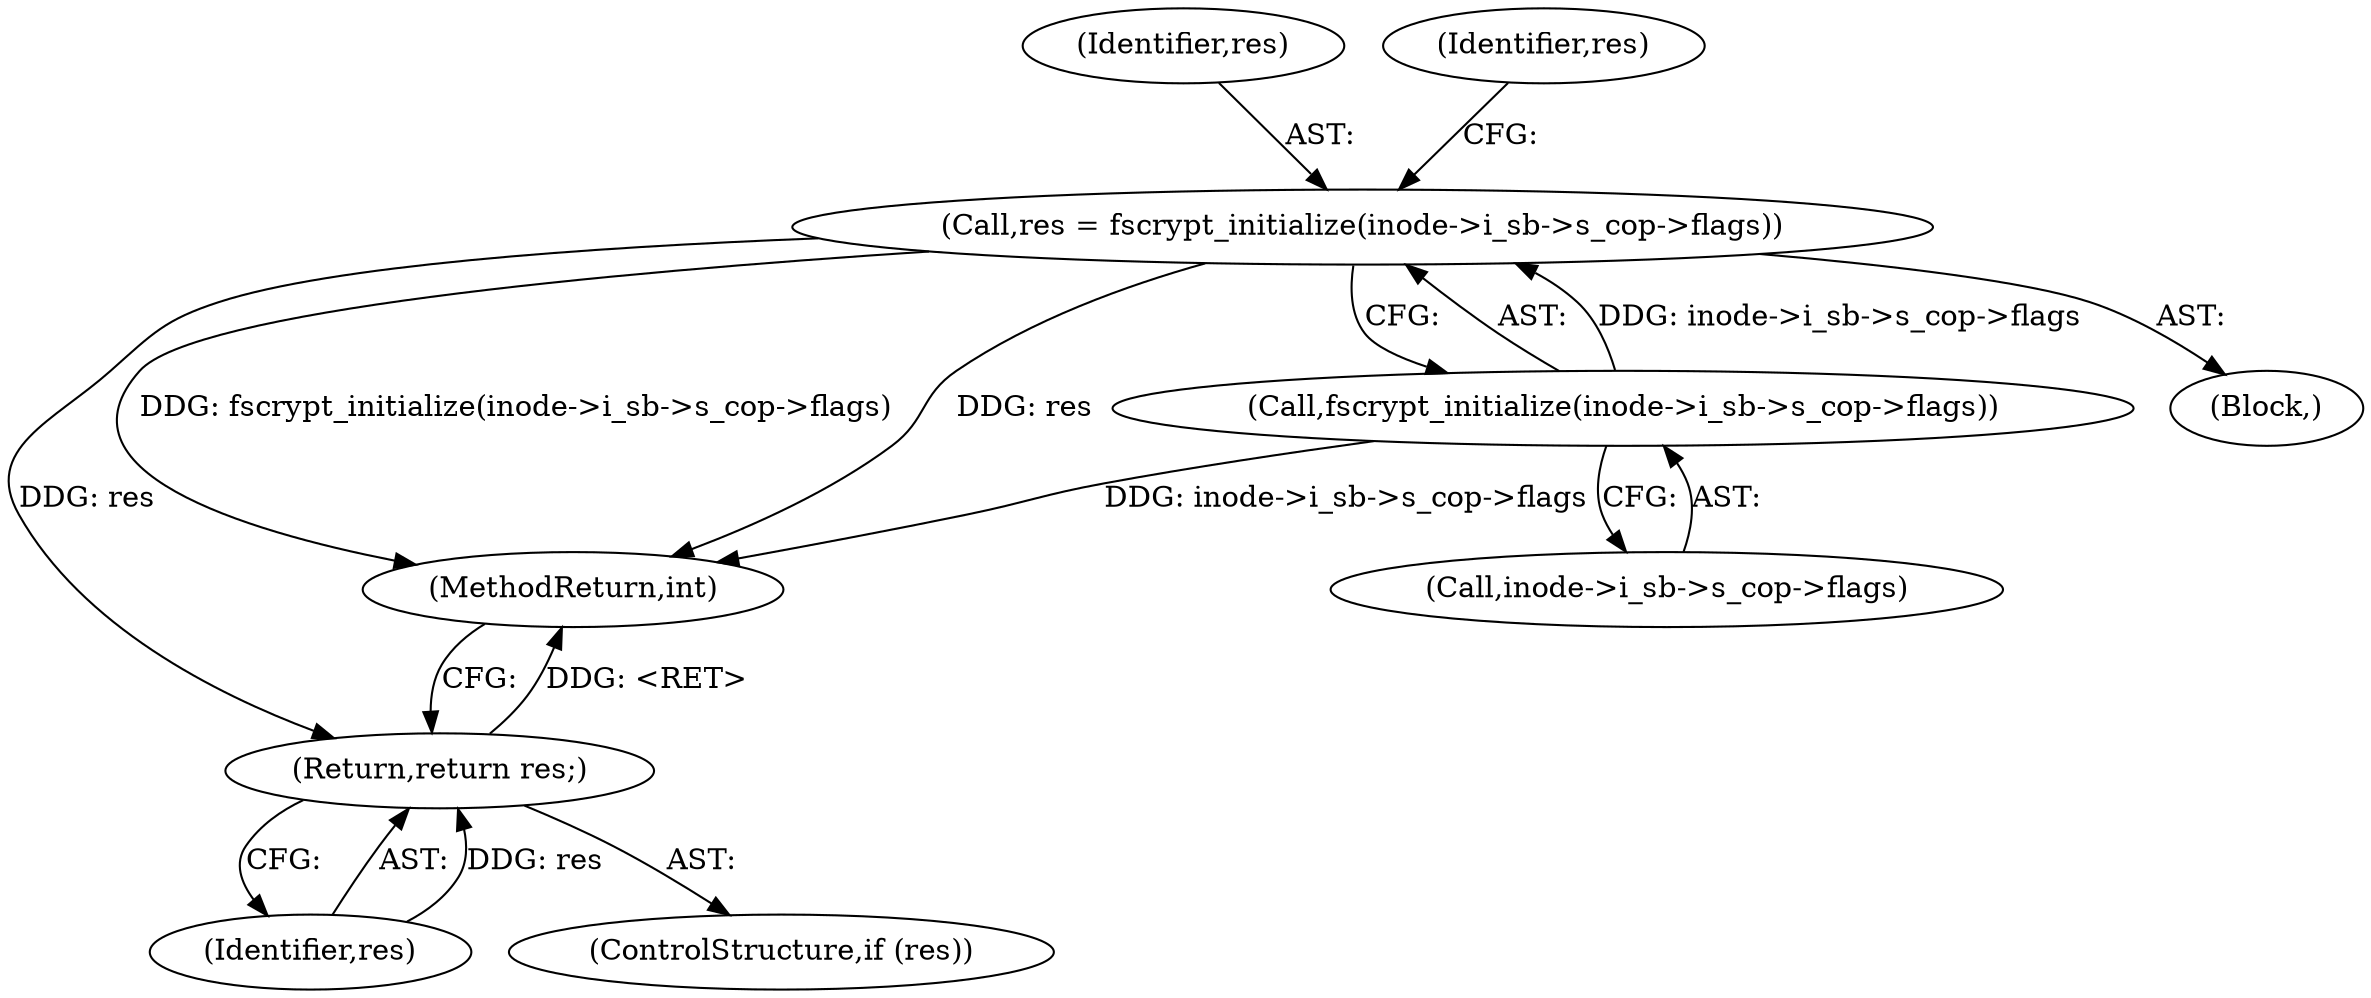 digraph "0_linux_1b53cf9815bb4744958d41f3795d5d5a1d365e2d_1@API" {
"1000121" [label="(Call,res = fscrypt_initialize(inode->i_sb->s_cop->flags))"];
"1000123" [label="(Call,fscrypt_initialize(inode->i_sb->s_cop->flags))"];
"1000133" [label="(Return,return res;)"];
"1000133" [label="(Return,return res;)"];
"1000134" [label="(Identifier,res)"];
"1000419" [label="(MethodReturn,int)"];
"1000104" [label="(Block,)"];
"1000122" [label="(Identifier,res)"];
"1000121" [label="(Call,res = fscrypt_initialize(inode->i_sb->s_cop->flags))"];
"1000132" [label="(Identifier,res)"];
"1000123" [label="(Call,fscrypt_initialize(inode->i_sb->s_cop->flags))"];
"1000124" [label="(Call,inode->i_sb->s_cop->flags)"];
"1000131" [label="(ControlStructure,if (res))"];
"1000121" -> "1000104"  [label="AST: "];
"1000121" -> "1000123"  [label="CFG: "];
"1000122" -> "1000121"  [label="AST: "];
"1000123" -> "1000121"  [label="AST: "];
"1000132" -> "1000121"  [label="CFG: "];
"1000121" -> "1000419"  [label="DDG: fscrypt_initialize(inode->i_sb->s_cop->flags)"];
"1000121" -> "1000419"  [label="DDG: res"];
"1000123" -> "1000121"  [label="DDG: inode->i_sb->s_cop->flags"];
"1000121" -> "1000133"  [label="DDG: res"];
"1000123" -> "1000124"  [label="CFG: "];
"1000124" -> "1000123"  [label="AST: "];
"1000123" -> "1000419"  [label="DDG: inode->i_sb->s_cop->flags"];
"1000133" -> "1000131"  [label="AST: "];
"1000133" -> "1000134"  [label="CFG: "];
"1000134" -> "1000133"  [label="AST: "];
"1000419" -> "1000133"  [label="CFG: "];
"1000133" -> "1000419"  [label="DDG: <RET>"];
"1000134" -> "1000133"  [label="DDG: res"];
}
